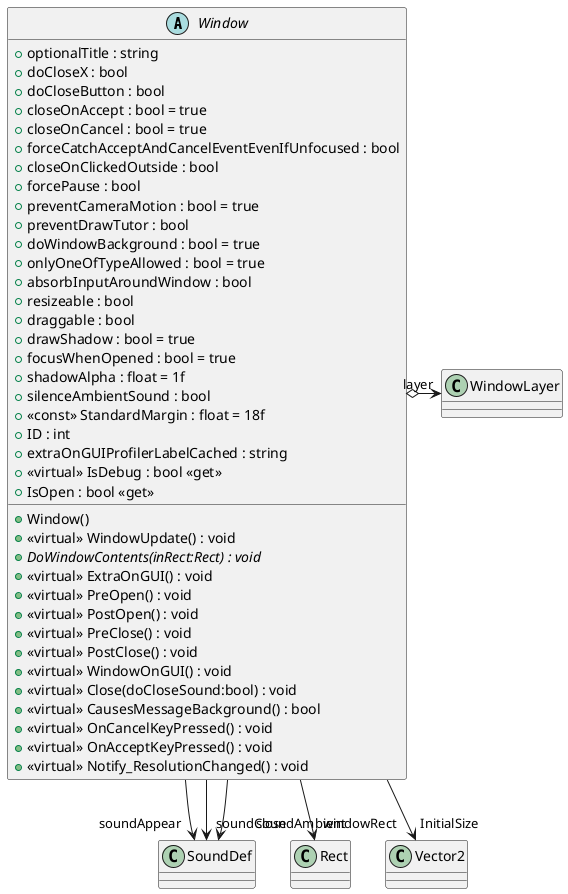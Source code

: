 @startuml
abstract class Window {
    + optionalTitle : string
    + doCloseX : bool
    + doCloseButton : bool
    + closeOnAccept : bool = true
    + closeOnCancel : bool = true
    + forceCatchAcceptAndCancelEventEvenIfUnfocused : bool
    + closeOnClickedOutside : bool
    + forcePause : bool
    + preventCameraMotion : bool = true
    + preventDrawTutor : bool
    + doWindowBackground : bool = true
    + onlyOneOfTypeAllowed : bool = true
    + absorbInputAroundWindow : bool
    + resizeable : bool
    + draggable : bool
    + drawShadow : bool = true
    + focusWhenOpened : bool = true
    + shadowAlpha : float = 1f
    + silenceAmbientSound : bool
    + <<const>> StandardMargin : float = 18f
    + ID : int
    + extraOnGUIProfilerLabelCached : string
    + <<virtual>> IsDebug : bool <<get>>
    + IsOpen : bool <<get>>
    + Window()
    + <<virtual>> WindowUpdate() : void
    + {abstract} DoWindowContents(inRect:Rect) : void
    + <<virtual>> ExtraOnGUI() : void
    + <<virtual>> PreOpen() : void
    + <<virtual>> PostOpen() : void
    + <<virtual>> PreClose() : void
    + <<virtual>> PostClose() : void
    + <<virtual>> WindowOnGUI() : void
    + <<virtual>> Close(doCloseSound:bool) : void
    + <<virtual>> CausesMessageBackground() : bool
    + <<virtual>> OnCancelKeyPressed() : void
    + <<virtual>> OnAcceptKeyPressed() : void
    + <<virtual>> Notify_ResolutionChanged() : void
}
Window o-> "layer" WindowLayer
Window --> "soundAppear" SoundDef
Window --> "soundClose" SoundDef
Window --> "soundAmbient" SoundDef
Window --> "windowRect" Rect
Window --> "InitialSize" Vector2
@enduml
